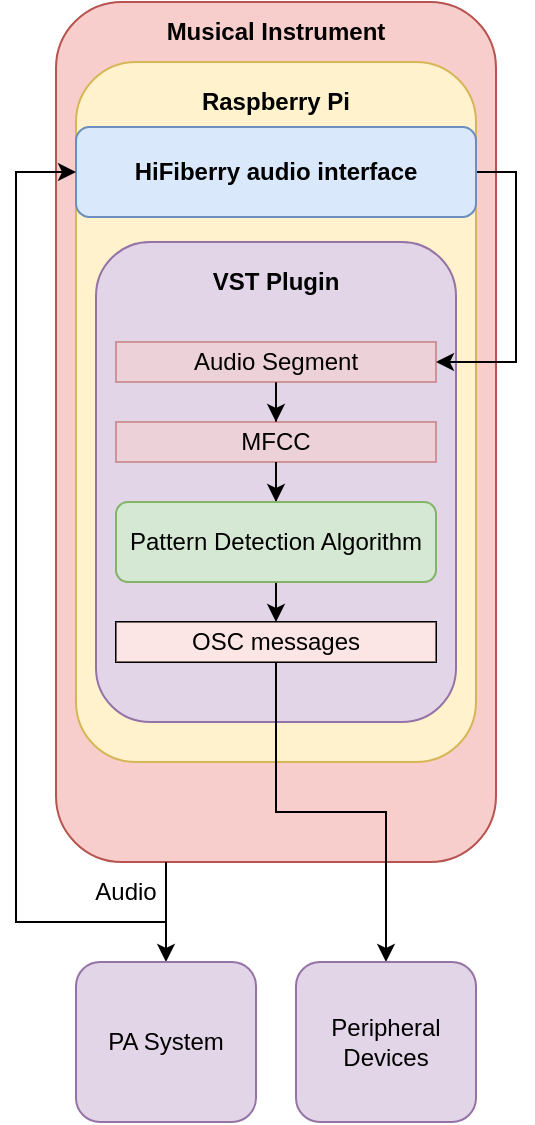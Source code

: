 <mxfile version="28.0.7">
  <diagram name="Page-1" id="LlVEbUg-5_DGHzq2SJnI">
    <mxGraphModel dx="1078" dy="723" grid="1" gridSize="10" guides="1" tooltips="1" connect="1" arrows="1" fold="1" page="1" pageScale="1" pageWidth="850" pageHeight="1100" math="0" shadow="0">
      <root>
        <mxCell id="0" />
        <mxCell id="1" parent="0" />
        <mxCell id="BarqFfCigDSDMhDIm0-V-1" style="edgeStyle=orthogonalEdgeStyle;rounded=0;orthogonalLoop=1;jettySize=auto;html=1;exitX=0.25;exitY=1;exitDx=0;exitDy=0;entryX=0.5;entryY=0;entryDx=0;entryDy=0;" edge="1" parent="1" source="BarqFfCigDSDMhDIm0-V-2" target="BarqFfCigDSDMhDIm0-V-9">
          <mxGeometry relative="1" as="geometry" />
        </mxCell>
        <mxCell id="BarqFfCigDSDMhDIm0-V-2" value="" style="rounded=1;whiteSpace=wrap;html=1;fillColor=#f8cecc;strokeColor=#b85450;" vertex="1" parent="1">
          <mxGeometry x="160" y="80" width="220" height="430" as="geometry" />
        </mxCell>
        <mxCell id="BarqFfCigDSDMhDIm0-V-3" value="&lt;b&gt;Musical Instrument&lt;/b&gt;" style="text;html=1;align=center;verticalAlign=middle;whiteSpace=wrap;rounded=0;" vertex="1" parent="1">
          <mxGeometry x="210" y="80" width="120" height="30" as="geometry" />
        </mxCell>
        <mxCell id="BarqFfCigDSDMhDIm0-V-4" value="" style="rounded=1;whiteSpace=wrap;html=1;fillColor=#fff2cc;strokeColor=#d6b656;" vertex="1" parent="1">
          <mxGeometry x="170" y="110" width="200" height="350" as="geometry" />
        </mxCell>
        <mxCell id="BarqFfCigDSDMhDIm0-V-5" value="&lt;b&gt;Raspberry Pi&lt;/b&gt;" style="text;html=1;align=center;verticalAlign=middle;whiteSpace=wrap;rounded=0;" vertex="1" parent="1">
          <mxGeometry x="225" y="120" width="90" height="20" as="geometry" />
        </mxCell>
        <mxCell id="BarqFfCigDSDMhDIm0-V-24" value="" style="rounded=1;whiteSpace=wrap;html=1;fillColor=#e1d5e7;strokeColor=#9673a6;" vertex="1" parent="1">
          <mxGeometry x="180" y="200" width="180" height="240" as="geometry" />
        </mxCell>
        <mxCell id="BarqFfCigDSDMhDIm0-V-6" style="edgeStyle=orthogonalEdgeStyle;rounded=0;orthogonalLoop=1;jettySize=auto;html=1;entryX=1;entryY=0.5;entryDx=0;entryDy=0;exitX=1;exitY=0.5;exitDx=0;exitDy=0;" edge="1" parent="1" source="BarqFfCigDSDMhDIm0-V-8" target="BarqFfCigDSDMhDIm0-V-12">
          <mxGeometry relative="1" as="geometry">
            <Array as="points">
              <mxPoint x="390" y="165" />
              <mxPoint x="390" y="260" />
            </Array>
          </mxGeometry>
        </mxCell>
        <mxCell id="BarqFfCigDSDMhDIm0-V-7" value="" style="rounded=1;whiteSpace=wrap;html=1;fillColor=#dae8fc;strokeColor=#6c8ebf;" vertex="1" parent="1">
          <mxGeometry x="170" y="142.5" width="200" height="45" as="geometry" />
        </mxCell>
        <mxCell id="BarqFfCigDSDMhDIm0-V-8" value="&lt;b&gt;HiFiberry audio interface&lt;/b&gt;" style="text;html=1;align=center;verticalAlign=middle;whiteSpace=wrap;rounded=0;" vertex="1" parent="1">
          <mxGeometry x="170" y="150" width="200" height="30" as="geometry" />
        </mxCell>
        <mxCell id="BarqFfCigDSDMhDIm0-V-9" value="PA System" style="rounded=1;whiteSpace=wrap;html=1;fillColor=#e1d5e7;strokeColor=#9673a6;" vertex="1" parent="1">
          <mxGeometry x="170" y="560" width="90" height="80" as="geometry" />
        </mxCell>
        <mxCell id="BarqFfCigDSDMhDIm0-V-10" style="edgeStyle=orthogonalEdgeStyle;rounded=0;orthogonalLoop=1;jettySize=auto;html=1;entryX=0.5;entryY=0;entryDx=0;entryDy=0;" edge="1" parent="1" source="BarqFfCigDSDMhDIm0-V-11" target="BarqFfCigDSDMhDIm0-V-18">
          <mxGeometry relative="1" as="geometry" />
        </mxCell>
        <mxCell id="BarqFfCigDSDMhDIm0-V-11" value="" style="rounded=0;whiteSpace=wrap;html=1;fillColor=#f8cecc;strokeColor=#b85450;opacity=50;" vertex="1" parent="1">
          <mxGeometry x="190" y="250" width="160" height="20" as="geometry" />
        </mxCell>
        <mxCell id="BarqFfCigDSDMhDIm0-V-12" value="Audio Segment" style="text;html=1;align=center;verticalAlign=middle;whiteSpace=wrap;rounded=0;" vertex="1" parent="1">
          <mxGeometry x="190" y="250" width="160" height="20" as="geometry" />
        </mxCell>
        <mxCell id="BarqFfCigDSDMhDIm0-V-13" value="" style="rounded=0;whiteSpace=wrap;html=1;" vertex="1" parent="1">
          <mxGeometry x="190" y="390" width="160" height="20" as="geometry" />
        </mxCell>
        <mxCell id="BarqFfCigDSDMhDIm0-V-14" style="edgeStyle=orthogonalEdgeStyle;rounded=0;orthogonalLoop=1;jettySize=auto;html=1;" edge="1" parent="1" source="BarqFfCigDSDMhDIm0-V-15" target="BarqFfCigDSDMhDIm0-V-21">
          <mxGeometry relative="1" as="geometry" />
        </mxCell>
        <mxCell id="BarqFfCigDSDMhDIm0-V-15" value="OSC messages" style="text;html=1;align=center;verticalAlign=middle;whiteSpace=wrap;rounded=0;fillColor=#f8cecc;strokeColor=none;opacity=50;" vertex="1" parent="1">
          <mxGeometry x="190" y="390" width="160" height="20" as="geometry" />
        </mxCell>
        <mxCell id="BarqFfCigDSDMhDIm0-V-16" value="" style="rounded=0;whiteSpace=wrap;html=1;fillColor=#f8cecc;strokeColor=#b85450;opacity=50;" vertex="1" parent="1">
          <mxGeometry x="190" y="290" width="160" height="20" as="geometry" />
        </mxCell>
        <mxCell id="BarqFfCigDSDMhDIm0-V-17" style="edgeStyle=orthogonalEdgeStyle;rounded=0;orthogonalLoop=1;jettySize=auto;html=1;" edge="1" parent="1" source="BarqFfCigDSDMhDIm0-V-18" target="BarqFfCigDSDMhDIm0-V-20">
          <mxGeometry relative="1" as="geometry" />
        </mxCell>
        <mxCell id="BarqFfCigDSDMhDIm0-V-18" value="MFCC" style="text;html=1;align=center;verticalAlign=middle;whiteSpace=wrap;rounded=0;" vertex="1" parent="1">
          <mxGeometry x="190" y="290" width="160" height="20" as="geometry" />
        </mxCell>
        <mxCell id="BarqFfCigDSDMhDIm0-V-19" style="edgeStyle=orthogonalEdgeStyle;rounded=0;orthogonalLoop=1;jettySize=auto;html=1;entryX=0.5;entryY=0;entryDx=0;entryDy=0;" edge="1" parent="1" source="BarqFfCigDSDMhDIm0-V-20" target="BarqFfCigDSDMhDIm0-V-15">
          <mxGeometry relative="1" as="geometry">
            <Array as="points">
              <mxPoint x="270" y="380" />
              <mxPoint x="270" y="380" />
            </Array>
          </mxGeometry>
        </mxCell>
        <mxCell id="BarqFfCigDSDMhDIm0-V-20" value="Pattern Detection Algorithm" style="rounded=1;whiteSpace=wrap;html=1;fillColor=#d5e8d4;strokeColor=#82b366;" vertex="1" parent="1">
          <mxGeometry x="190" y="330" width="160" height="40" as="geometry" />
        </mxCell>
        <mxCell id="BarqFfCigDSDMhDIm0-V-21" value="Peripheral Devices" style="rounded=1;whiteSpace=wrap;html=1;fillColor=#e1d5e7;strokeColor=#9673a6;" vertex="1" parent="1">
          <mxGeometry x="280" y="560" width="90" height="80" as="geometry" />
        </mxCell>
        <mxCell id="BarqFfCigDSDMhDIm0-V-22" value="" style="endArrow=classic;html=1;rounded=0;entryX=0;entryY=0.5;entryDx=0;entryDy=0;exitX=0.25;exitY=1;exitDx=0;exitDy=0;" edge="1" parent="1" source="BarqFfCigDSDMhDIm0-V-2" target="BarqFfCigDSDMhDIm0-V-8">
          <mxGeometry width="50" height="50" relative="1" as="geometry">
            <mxPoint x="80" y="510" as="sourcePoint" />
            <mxPoint x="120" y="220" as="targetPoint" />
            <Array as="points">
              <mxPoint x="215" y="540" />
              <mxPoint x="140" y="540" />
              <mxPoint x="140" y="165" />
            </Array>
          </mxGeometry>
        </mxCell>
        <mxCell id="BarqFfCigDSDMhDIm0-V-23" value="Audio" style="text;html=1;align=center;verticalAlign=middle;whiteSpace=wrap;rounded=0;" vertex="1" parent="1">
          <mxGeometry x="165" y="510" width="60" height="30" as="geometry" />
        </mxCell>
        <mxCell id="BarqFfCigDSDMhDIm0-V-25" value="&lt;b&gt;VST Plugin&lt;/b&gt;" style="text;html=1;align=center;verticalAlign=middle;whiteSpace=wrap;rounded=0;" vertex="1" parent="1">
          <mxGeometry x="225" y="210" width="90" height="20" as="geometry" />
        </mxCell>
      </root>
    </mxGraphModel>
  </diagram>
</mxfile>
